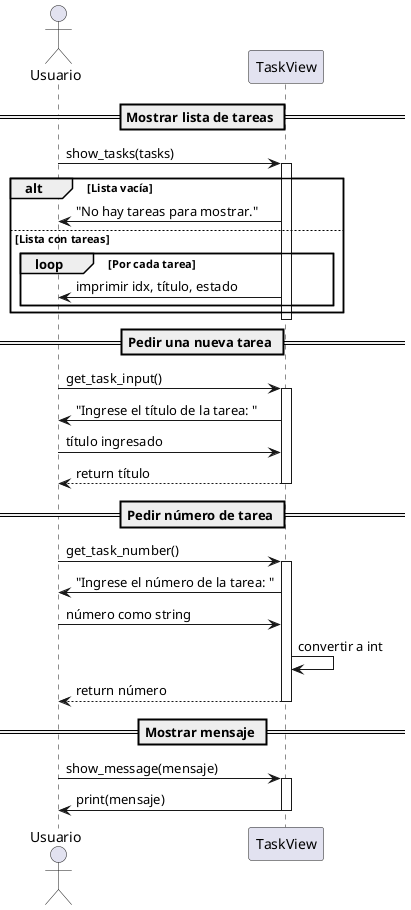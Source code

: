 @startuml
actor Usuario
participant TaskView

== Mostrar lista de tareas ==
Usuario -> TaskView : show_tasks(tasks)
activate TaskView
alt Lista vacía
    TaskView -> Usuario : "No hay tareas para mostrar."
else Lista con tareas
    loop Por cada tarea
        TaskView -> Usuario : imprimir idx, título, estado
    end
end
deactivate TaskView

== Pedir una nueva tarea ==
Usuario -> TaskView : get_task_input()
activate TaskView
TaskView -> Usuario : "Ingrese el título de la tarea: "
Usuario -> TaskView : título ingresado
TaskView --> Usuario : return título
deactivate TaskView

== Pedir número de tarea ==
Usuario -> TaskView : get_task_number()
activate TaskView
TaskView -> Usuario : "Ingrese el número de la tarea: "
Usuario -> TaskView : número como string
TaskView -> TaskView : convertir a int
TaskView --> Usuario : return número
deactivate TaskView

== Mostrar mensaje ==
Usuario -> TaskView : show_message(mensaje)
activate TaskView
TaskView -> Usuario : print(mensaje)
deactivate TaskView
@enduml
